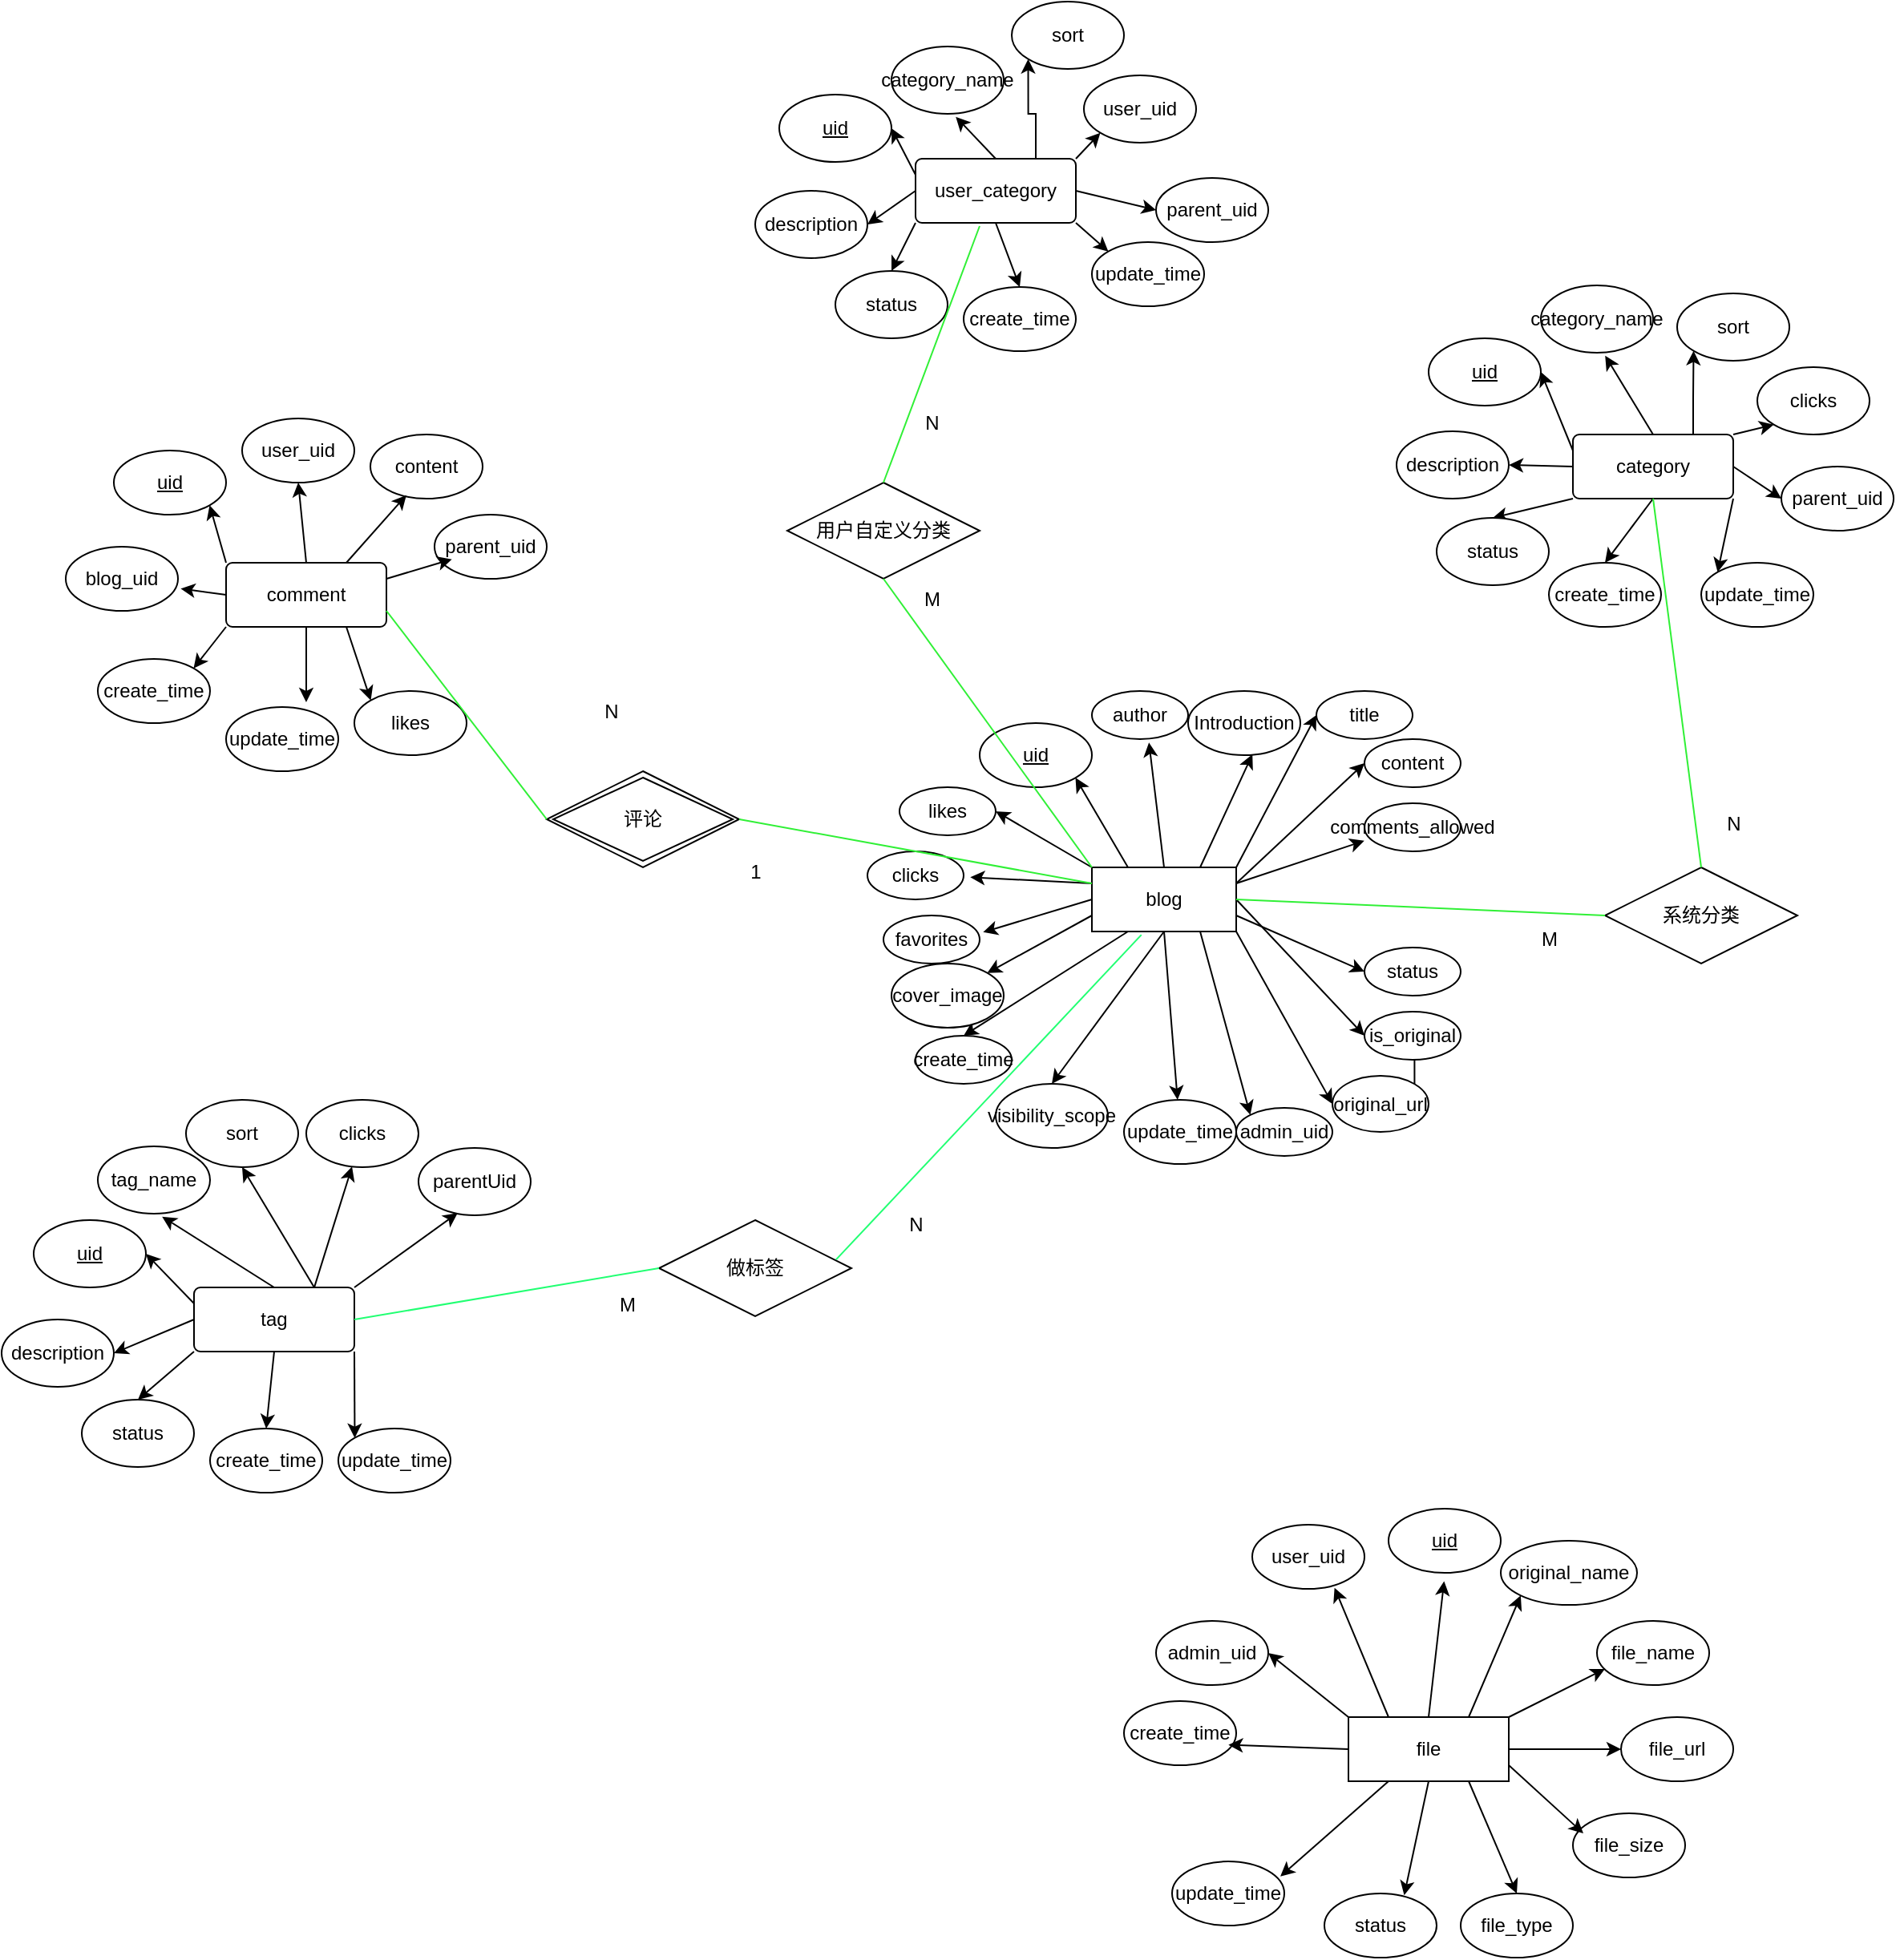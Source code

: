 <mxfile version="25.0.2">
  <diagram name="Page-1" id="9f46799a-70d6-7492-0946-bef42562c5a5">
    <mxGraphModel dx="2089" dy="1432" grid="1" gridSize="10" guides="1" tooltips="1" connect="1" arrows="1" fold="1" page="1" pageScale="1" pageWidth="1100" pageHeight="850" background="none" math="0" shadow="0">
      <root>
        <mxCell id="0" />
        <mxCell id="1" parent="0" />
        <mxCell id="ZLtcyuYyuE42bDOaXPlK-97" style="rounded=0;orthogonalLoop=1;jettySize=auto;html=1;exitX=0.25;exitY=0;exitDx=0;exitDy=0;entryX=1;entryY=1;entryDx=0;entryDy=0;" parent="1" source="ZLtcyuYyuE42bDOaXPlK-46" target="ZLtcyuYyuE42bDOaXPlK-47" edge="1">
          <mxGeometry relative="1" as="geometry" />
        </mxCell>
        <mxCell id="ZLtcyuYyuE42bDOaXPlK-98" style="rounded=0;orthogonalLoop=1;jettySize=auto;html=1;exitX=0;exitY=0;exitDx=0;exitDy=0;entryX=1;entryY=0.5;entryDx=0;entryDy=0;" parent="1" source="ZLtcyuYyuE42bDOaXPlK-46" target="ZLtcyuYyuE42bDOaXPlK-76" edge="1">
          <mxGeometry relative="1" as="geometry" />
        </mxCell>
        <mxCell id="ZLtcyuYyuE42bDOaXPlK-101" style="rounded=0;orthogonalLoop=1;jettySize=auto;html=1;exitX=0;exitY=0.75;exitDx=0;exitDy=0;entryX=1;entryY=0;entryDx=0;entryDy=0;" parent="1" source="ZLtcyuYyuE42bDOaXPlK-46" target="ZLtcyuYyuE42bDOaXPlK-78" edge="1">
          <mxGeometry relative="1" as="geometry" />
        </mxCell>
        <mxCell id="ZLtcyuYyuE42bDOaXPlK-102" style="rounded=0;orthogonalLoop=1;jettySize=auto;html=1;exitX=0.25;exitY=1;exitDx=0;exitDy=0;entryX=0.5;entryY=0;entryDx=0;entryDy=0;" parent="1" source="ZLtcyuYyuE42bDOaXPlK-46" target="ZLtcyuYyuE42bDOaXPlK-87" edge="1">
          <mxGeometry relative="1" as="geometry" />
        </mxCell>
        <mxCell id="ZLtcyuYyuE42bDOaXPlK-103" style="rounded=0;orthogonalLoop=1;jettySize=auto;html=1;exitX=0.5;exitY=1;exitDx=0;exitDy=0;entryX=0.5;entryY=0;entryDx=0;entryDy=0;" parent="1" source="ZLtcyuYyuE42bDOaXPlK-46" target="ZLtcyuYyuE42bDOaXPlK-88" edge="1">
          <mxGeometry relative="1" as="geometry" />
        </mxCell>
        <mxCell id="ZLtcyuYyuE42bDOaXPlK-104" style="rounded=0;orthogonalLoop=1;jettySize=auto;html=1;exitX=0.75;exitY=1;exitDx=0;exitDy=0;entryX=0;entryY=0;entryDx=0;entryDy=0;" parent="1" source="ZLtcyuYyuE42bDOaXPlK-46" target="ZLtcyuYyuE42bDOaXPlK-89" edge="1">
          <mxGeometry relative="1" as="geometry" />
        </mxCell>
        <mxCell id="ZLtcyuYyuE42bDOaXPlK-105" style="rounded=0;orthogonalLoop=1;jettySize=auto;html=1;exitX=1;exitY=1;exitDx=0;exitDy=0;entryX=0;entryY=0.5;entryDx=0;entryDy=0;" parent="1" source="ZLtcyuYyuE42bDOaXPlK-46" target="ZLtcyuYyuE42bDOaXPlK-85" edge="1">
          <mxGeometry relative="1" as="geometry" />
        </mxCell>
        <mxCell id="ZLtcyuYyuE42bDOaXPlK-107" style="rounded=0;orthogonalLoop=1;jettySize=auto;html=1;exitX=1;exitY=0.5;exitDx=0;exitDy=0;entryX=0;entryY=0.5;entryDx=0;entryDy=0;" parent="1" source="ZLtcyuYyuE42bDOaXPlK-46" target="ZLtcyuYyuE42bDOaXPlK-90" edge="1">
          <mxGeometry relative="1" as="geometry" />
        </mxCell>
        <mxCell id="ZLtcyuYyuE42bDOaXPlK-108" style="rounded=0;orthogonalLoop=1;jettySize=auto;html=1;exitX=1;exitY=0.25;exitDx=0;exitDy=0;entryX=0;entryY=0.5;entryDx=0;entryDy=0;" parent="1" source="ZLtcyuYyuE42bDOaXPlK-46" target="ZLtcyuYyuE42bDOaXPlK-70" edge="1">
          <mxGeometry relative="1" as="geometry" />
        </mxCell>
        <mxCell id="ZLtcyuYyuE42bDOaXPlK-109" style="rounded=0;orthogonalLoop=1;jettySize=auto;html=1;exitX=1;exitY=0;exitDx=0;exitDy=0;entryX=0;entryY=0.5;entryDx=0;entryDy=0;" parent="1" source="ZLtcyuYyuE42bDOaXPlK-46" target="ZLtcyuYyuE42bDOaXPlK-65" edge="1">
          <mxGeometry relative="1" as="geometry" />
        </mxCell>
        <mxCell id="ZKtk_AyoDZIeiduYIY-5-46" style="rounded=0;orthogonalLoop=1;jettySize=auto;html=1;exitX=0.5;exitY=1;exitDx=0;exitDy=0;" parent="1" source="ZLtcyuYyuE42bDOaXPlK-46" target="ZKtk_AyoDZIeiduYIY-5-45" edge="1">
          <mxGeometry relative="1" as="geometry" />
        </mxCell>
        <mxCell id="ZKtk_AyoDZIeiduYIY-5-118" style="edgeStyle=none;rounded=0;orthogonalLoop=1;jettySize=auto;html=1;exitX=1;exitY=0.75;exitDx=0;exitDy=0;entryX=0;entryY=0.5;entryDx=0;entryDy=0;" parent="1" source="ZLtcyuYyuE42bDOaXPlK-46" target="ZKtk_AyoDZIeiduYIY-5-117" edge="1">
          <mxGeometry relative="1" as="geometry" />
        </mxCell>
        <mxCell id="ZLtcyuYyuE42bDOaXPlK-46" value="blog" style="whiteSpace=wrap;html=1;align=center;" parent="1" vertex="1">
          <mxGeometry x="210" y="140" width="90" height="40" as="geometry" />
        </mxCell>
        <mxCell id="ZLtcyuYyuE42bDOaXPlK-47" value="uid" style="ellipse;whiteSpace=wrap;html=1;align=center;fontStyle=4;" parent="1" vertex="1">
          <mxGeometry x="140" y="50" width="70" height="40" as="geometry" />
        </mxCell>
        <mxCell id="ZLtcyuYyuE42bDOaXPlK-50" value="author" style="ellipse;whiteSpace=wrap;html=1;align=center;" parent="1" vertex="1">
          <mxGeometry x="210" y="30" width="60" height="30" as="geometry" />
        </mxCell>
        <mxCell id="ZLtcyuYyuE42bDOaXPlK-65" value="title" style="ellipse;whiteSpace=wrap;html=1;align=center;" parent="1" vertex="1">
          <mxGeometry x="350" y="30" width="60" height="30" as="geometry" />
        </mxCell>
        <mxCell id="ZLtcyuYyuE42bDOaXPlK-68" value="Introduction" style="ellipse;whiteSpace=wrap;html=1;align=center;" parent="1" vertex="1">
          <mxGeometry x="270" y="30" width="70" height="40" as="geometry" />
        </mxCell>
        <mxCell id="ZLtcyuYyuE42bDOaXPlK-70" value="content" style="ellipse;whiteSpace=wrap;html=1;align=center;" parent="1" vertex="1">
          <mxGeometry x="380" y="60" width="60" height="30" as="geometry" />
        </mxCell>
        <mxCell id="ZLtcyuYyuE42bDOaXPlK-72" value="clicks" style="ellipse;whiteSpace=wrap;html=1;align=center;" parent="1" vertex="1">
          <mxGeometry x="70" y="130" width="60" height="30" as="geometry" />
        </mxCell>
        <mxCell id="ZLtcyuYyuE42bDOaXPlK-74" value="favorites" style="ellipse;whiteSpace=wrap;html=1;align=center;" parent="1" vertex="1">
          <mxGeometry x="80" y="170" width="60" height="30" as="geometry" />
        </mxCell>
        <mxCell id="ZLtcyuYyuE42bDOaXPlK-76" value="likes" style="ellipse;whiteSpace=wrap;html=1;align=center;" parent="1" vertex="1">
          <mxGeometry x="90" y="90" width="60" height="30" as="geometry" />
        </mxCell>
        <mxCell id="ZLtcyuYyuE42bDOaXPlK-78" value="cover_image" style="ellipse;whiteSpace=wrap;html=1;align=center;" parent="1" vertex="1">
          <mxGeometry x="85" y="200" width="70" height="40" as="geometry" />
        </mxCell>
        <mxCell id="ZLtcyuYyuE42bDOaXPlK-85" value="original_url" style="ellipse;whiteSpace=wrap;html=1;align=center;" parent="1" vertex="1">
          <mxGeometry x="360" y="270" width="60" height="35" as="geometry" />
        </mxCell>
        <mxCell id="ZLtcyuYyuE42bDOaXPlK-87" value="create_time" style="ellipse;whiteSpace=wrap;html=1;align=center;" parent="1" vertex="1">
          <mxGeometry x="100" y="245" width="60" height="30" as="geometry" />
        </mxCell>
        <mxCell id="ZLtcyuYyuE42bDOaXPlK-88" value="visibility_scope" style="ellipse;whiteSpace=wrap;html=1;align=center;" parent="1" vertex="1">
          <mxGeometry x="150" y="275" width="70" height="40" as="geometry" />
        </mxCell>
        <mxCell id="ZLtcyuYyuE42bDOaXPlK-89" value="admin_uid" style="ellipse;whiteSpace=wrap;html=1;align=center;" parent="1" vertex="1">
          <mxGeometry x="300" y="290" width="60" height="30" as="geometry" />
        </mxCell>
        <mxCell id="ZLtcyuYyuE42bDOaXPlK-95" style="rounded=0;orthogonalLoop=1;jettySize=auto;html=1;exitX=0.5;exitY=0;exitDx=0;exitDy=0;entryX=0.593;entryY=1.071;entryDx=0;entryDy=0;entryPerimeter=0;" parent="1" source="ZLtcyuYyuE42bDOaXPlK-46" target="ZLtcyuYyuE42bDOaXPlK-50" edge="1">
          <mxGeometry relative="1" as="geometry" />
        </mxCell>
        <mxCell id="ZLtcyuYyuE42bDOaXPlK-96" style="rounded=0;orthogonalLoop=1;jettySize=auto;html=1;exitX=0.75;exitY=0;exitDx=0;exitDy=0;entryX=0.573;entryY=0.989;entryDx=0;entryDy=0;entryPerimeter=0;" parent="1" source="ZLtcyuYyuE42bDOaXPlK-46" target="ZLtcyuYyuE42bDOaXPlK-68" edge="1">
          <mxGeometry relative="1" as="geometry" />
        </mxCell>
        <mxCell id="ZLtcyuYyuE42bDOaXPlK-99" style="rounded=0;orthogonalLoop=1;jettySize=auto;html=1;exitX=0;exitY=0.25;exitDx=0;exitDy=0;entryX=1.069;entryY=0.538;entryDx=0;entryDy=0;entryPerimeter=0;" parent="1" source="ZLtcyuYyuE42bDOaXPlK-46" target="ZLtcyuYyuE42bDOaXPlK-72" edge="1">
          <mxGeometry relative="1" as="geometry" />
        </mxCell>
        <mxCell id="ZLtcyuYyuE42bDOaXPlK-100" style="rounded=0;orthogonalLoop=1;jettySize=auto;html=1;exitX=0;exitY=0.5;exitDx=0;exitDy=0;entryX=1.036;entryY=0.348;entryDx=0;entryDy=0;entryPerimeter=0;" parent="1" source="ZLtcyuYyuE42bDOaXPlK-46" target="ZLtcyuYyuE42bDOaXPlK-74" edge="1">
          <mxGeometry relative="1" as="geometry" />
        </mxCell>
        <mxCell id="ZKtk_AyoDZIeiduYIY-5-20" style="edgeStyle=orthogonalEdgeStyle;rounded=0;orthogonalLoop=1;jettySize=auto;html=1;exitX=0.75;exitY=0;exitDx=0;exitDy=0;entryX=0;entryY=1;entryDx=0;entryDy=0;" parent="1" source="ZKtk_AyoDZIeiduYIY-5-1" target="ZKtk_AyoDZIeiduYIY-5-11" edge="1">
          <mxGeometry relative="1" as="geometry" />
        </mxCell>
        <mxCell id="ZKtk_AyoDZIeiduYIY-5-21" style="rounded=0;orthogonalLoop=1;jettySize=auto;html=1;exitX=0;exitY=0.25;exitDx=0;exitDy=0;entryX=1;entryY=0.5;entryDx=0;entryDy=0;" parent="1" source="ZKtk_AyoDZIeiduYIY-5-1" target="ZKtk_AyoDZIeiduYIY-5-5" edge="1">
          <mxGeometry relative="1" as="geometry" />
        </mxCell>
        <mxCell id="ZKtk_AyoDZIeiduYIY-5-22" style="rounded=0;orthogonalLoop=1;jettySize=auto;html=1;exitX=0;exitY=0.5;exitDx=0;exitDy=0;entryX=1;entryY=0.5;entryDx=0;entryDy=0;" parent="1" source="ZKtk_AyoDZIeiduYIY-5-1" target="ZKtk_AyoDZIeiduYIY-5-12" edge="1">
          <mxGeometry relative="1" as="geometry" />
        </mxCell>
        <mxCell id="ZKtk_AyoDZIeiduYIY-5-23" style="rounded=0;orthogonalLoop=1;jettySize=auto;html=1;exitX=0;exitY=1;exitDx=0;exitDy=0;entryX=0.5;entryY=0;entryDx=0;entryDy=0;" parent="1" source="ZKtk_AyoDZIeiduYIY-5-1" target="ZKtk_AyoDZIeiduYIY-5-13" edge="1">
          <mxGeometry relative="1" as="geometry" />
        </mxCell>
        <mxCell id="ZKtk_AyoDZIeiduYIY-5-24" style="rounded=0;orthogonalLoop=1;jettySize=auto;html=1;exitX=0.5;exitY=1;exitDx=0;exitDy=0;entryX=0.5;entryY=0;entryDx=0;entryDy=0;" parent="1" source="ZKtk_AyoDZIeiduYIY-5-1" target="ZKtk_AyoDZIeiduYIY-5-14" edge="1">
          <mxGeometry relative="1" as="geometry" />
        </mxCell>
        <mxCell id="ZKtk_AyoDZIeiduYIY-5-25" style="rounded=0;orthogonalLoop=1;jettySize=auto;html=1;exitX=1;exitY=1;exitDx=0;exitDy=0;entryX=0;entryY=0;entryDx=0;entryDy=0;" parent="1" source="ZKtk_AyoDZIeiduYIY-5-1" target="ZKtk_AyoDZIeiduYIY-5-17" edge="1">
          <mxGeometry relative="1" as="geometry" />
        </mxCell>
        <mxCell id="ZKtk_AyoDZIeiduYIY-5-26" style="rounded=0;orthogonalLoop=1;jettySize=auto;html=1;exitX=1;exitY=0.5;exitDx=0;exitDy=0;entryX=0;entryY=0.5;entryDx=0;entryDy=0;" parent="1" source="ZKtk_AyoDZIeiduYIY-5-1" target="ZKtk_AyoDZIeiduYIY-5-15" edge="1">
          <mxGeometry relative="1" as="geometry" />
        </mxCell>
        <mxCell id="ZKtk_AyoDZIeiduYIY-5-60" style="rounded=0;orthogonalLoop=1;jettySize=auto;html=1;exitX=1;exitY=0;exitDx=0;exitDy=0;entryX=0;entryY=1;entryDx=0;entryDy=0;" parent="1" source="ZKtk_AyoDZIeiduYIY-5-1" target="ZKtk_AyoDZIeiduYIY-5-59" edge="1">
          <mxGeometry relative="1" as="geometry" />
        </mxCell>
        <mxCell id="ZKtk_AyoDZIeiduYIY-5-1" value="category" style="rounded=1;arcSize=10;whiteSpace=wrap;html=1;align=center;" parent="1" vertex="1">
          <mxGeometry x="510" y="-130" width="100" height="40" as="geometry" />
        </mxCell>
        <mxCell id="ZKtk_AyoDZIeiduYIY-5-3" value="&lt;span style=&quot;color: rgba(0, 0, 0, 0); font-family: monospace; font-size: 0px; text-align: start;&quot;&gt;%3CmxGraphModel%3E%3Croot%3E%3CmxCell%20id%3D%220%22%2F%3E%3CmxCell%20id%3D%221%22%20parent%3D%220%22%2F%3E%3CmxCell%20id%3D%222%22%20value%3D%22uid%22%20style%3D%22ellipse%3BwhiteSpace%3Dwrap%3Bhtml%3D1%3Balign%3Dcenter%3BfontStyle%3D4%3B%22%20vertex%3D%221%22%20parent%3D%221%22%3E%3CmxGeometry%20x%3D%22140%22%20y%3D%2250%22%20width%3D%2270%22%20height%3D%2240%22%20as%3D%22geometry%22%2F%3E%3C%2FmxCell%3E%3C%2Froot%3E%3C%2FmxGraphModel%3E&lt;/span&gt;" style="text;html=1;align=center;verticalAlign=middle;resizable=0;points=[];autosize=1;strokeColor=none;fillColor=none;" parent="1" vertex="1">
          <mxGeometry x="490" y="-212" width="20" height="30" as="geometry" />
        </mxCell>
        <mxCell id="ZKtk_AyoDZIeiduYIY-5-5" value="uid" style="ellipse;whiteSpace=wrap;html=1;align=center;fontStyle=4;" parent="1" vertex="1">
          <mxGeometry x="420" y="-190" width="70" height="42" as="geometry" />
        </mxCell>
        <mxCell id="ZKtk_AyoDZIeiduYIY-5-10" value="category_name" style="ellipse;whiteSpace=wrap;html=1;align=center;" parent="1" vertex="1">
          <mxGeometry x="490" y="-223" width="70" height="42" as="geometry" />
        </mxCell>
        <mxCell id="ZKtk_AyoDZIeiduYIY-5-11" value="sort" style="ellipse;whiteSpace=wrap;html=1;align=center;" parent="1" vertex="1">
          <mxGeometry x="575" y="-218" width="70" height="42" as="geometry" />
        </mxCell>
        <mxCell id="ZKtk_AyoDZIeiduYIY-5-12" value="description" style="ellipse;whiteSpace=wrap;html=1;align=center;" parent="1" vertex="1">
          <mxGeometry x="400" y="-132" width="70" height="42" as="geometry" />
        </mxCell>
        <mxCell id="ZKtk_AyoDZIeiduYIY-5-13" value="status" style="ellipse;whiteSpace=wrap;html=1;align=center;" parent="1" vertex="1">
          <mxGeometry x="425" y="-78" width="70" height="42" as="geometry" />
        </mxCell>
        <mxCell id="ZKtk_AyoDZIeiduYIY-5-14" value="create_time" style="ellipse;whiteSpace=wrap;html=1;align=center;" parent="1" vertex="1">
          <mxGeometry x="495" y="-50" width="70" height="40" as="geometry" />
        </mxCell>
        <mxCell id="ZKtk_AyoDZIeiduYIY-5-15" value="parent_uid" style="ellipse;whiteSpace=wrap;html=1;align=center;" parent="1" vertex="1">
          <mxGeometry x="640" y="-110" width="70" height="40" as="geometry" />
        </mxCell>
        <mxCell id="ZKtk_AyoDZIeiduYIY-5-17" value="update_time" style="ellipse;whiteSpace=wrap;html=1;align=center;" parent="1" vertex="1">
          <mxGeometry x="590" y="-50" width="70" height="40" as="geometry" />
        </mxCell>
        <mxCell id="ZKtk_AyoDZIeiduYIY-5-19" style="rounded=0;orthogonalLoop=1;jettySize=auto;html=1;exitX=0.5;exitY=0;exitDx=0;exitDy=0;entryX=0.573;entryY=1.044;entryDx=0;entryDy=0;entryPerimeter=0;" parent="1" source="ZKtk_AyoDZIeiduYIY-5-1" target="ZKtk_AyoDZIeiduYIY-5-10" edge="1">
          <mxGeometry relative="1" as="geometry" />
        </mxCell>
        <mxCell id="ZKtk_AyoDZIeiduYIY-5-27" style="edgeStyle=orthogonalEdgeStyle;rounded=0;orthogonalLoop=1;jettySize=auto;html=1;exitX=0.75;exitY=0;exitDx=0;exitDy=0;entryX=0;entryY=1;entryDx=0;entryDy=0;" parent="1" source="ZKtk_AyoDZIeiduYIY-5-34" target="ZKtk_AyoDZIeiduYIY-5-38" edge="1">
          <mxGeometry relative="1" as="geometry" />
        </mxCell>
        <mxCell id="ZKtk_AyoDZIeiduYIY-5-28" style="rounded=0;orthogonalLoop=1;jettySize=auto;html=1;exitX=0;exitY=0.25;exitDx=0;exitDy=0;entryX=1;entryY=0.5;entryDx=0;entryDy=0;" parent="1" source="ZKtk_AyoDZIeiduYIY-5-34" target="ZKtk_AyoDZIeiduYIY-5-36" edge="1">
          <mxGeometry relative="1" as="geometry" />
        </mxCell>
        <mxCell id="ZKtk_AyoDZIeiduYIY-5-29" style="rounded=0;orthogonalLoop=1;jettySize=auto;html=1;exitX=0;exitY=0.5;exitDx=0;exitDy=0;entryX=1;entryY=0.5;entryDx=0;entryDy=0;" parent="1" source="ZKtk_AyoDZIeiduYIY-5-34" target="ZKtk_AyoDZIeiduYIY-5-39" edge="1">
          <mxGeometry relative="1" as="geometry" />
        </mxCell>
        <mxCell id="ZKtk_AyoDZIeiduYIY-5-30" style="rounded=0;orthogonalLoop=1;jettySize=auto;html=1;exitX=0;exitY=1;exitDx=0;exitDy=0;entryX=0.5;entryY=0;entryDx=0;entryDy=0;" parent="1" source="ZKtk_AyoDZIeiduYIY-5-34" target="ZKtk_AyoDZIeiduYIY-5-40" edge="1">
          <mxGeometry relative="1" as="geometry" />
        </mxCell>
        <mxCell id="ZKtk_AyoDZIeiduYIY-5-31" style="rounded=0;orthogonalLoop=1;jettySize=auto;html=1;exitX=0.5;exitY=1;exitDx=0;exitDy=0;entryX=0.5;entryY=0;entryDx=0;entryDy=0;" parent="1" source="ZKtk_AyoDZIeiduYIY-5-34" target="ZKtk_AyoDZIeiduYIY-5-41" edge="1">
          <mxGeometry relative="1" as="geometry" />
        </mxCell>
        <mxCell id="ZKtk_AyoDZIeiduYIY-5-32" style="rounded=0;orthogonalLoop=1;jettySize=auto;html=1;exitX=1;exitY=1;exitDx=0;exitDy=0;entryX=0;entryY=0;entryDx=0;entryDy=0;" parent="1" source="ZKtk_AyoDZIeiduYIY-5-34" target="ZKtk_AyoDZIeiduYIY-5-43" edge="1">
          <mxGeometry relative="1" as="geometry" />
        </mxCell>
        <mxCell id="ZKtk_AyoDZIeiduYIY-5-33" style="rounded=0;orthogonalLoop=1;jettySize=auto;html=1;exitX=1;exitY=0.5;exitDx=0;exitDy=0;entryX=0;entryY=0.5;entryDx=0;entryDy=0;" parent="1" source="ZKtk_AyoDZIeiduYIY-5-34" target="ZKtk_AyoDZIeiduYIY-5-42" edge="1">
          <mxGeometry relative="1" as="geometry" />
        </mxCell>
        <mxCell id="ZKtk_AyoDZIeiduYIY-5-115" style="edgeStyle=none;rounded=0;orthogonalLoop=1;jettySize=auto;html=1;exitX=1;exitY=0;exitDx=0;exitDy=0;entryX=0;entryY=1;entryDx=0;entryDy=0;" parent="1" source="ZKtk_AyoDZIeiduYIY-5-34" target="ZKtk_AyoDZIeiduYIY-5-113" edge="1">
          <mxGeometry relative="1" as="geometry" />
        </mxCell>
        <mxCell id="ZKtk_AyoDZIeiduYIY-5-34" value="user_category" style="rounded=1;arcSize=10;whiteSpace=wrap;html=1;align=center;" parent="1" vertex="1">
          <mxGeometry x="100" y="-302" width="100" height="40" as="geometry" />
        </mxCell>
        <mxCell id="ZKtk_AyoDZIeiduYIY-5-35" value="&lt;span style=&quot;color: rgba(0, 0, 0, 0); font-family: monospace; font-size: 0px; text-align: start;&quot;&gt;%3CmxGraphModel%3E%3Croot%3E%3CmxCell%20id%3D%220%22%2F%3E%3CmxCell%20id%3D%221%22%20parent%3D%220%22%2F%3E%3CmxCell%20id%3D%222%22%20value%3D%22uid%22%20style%3D%22ellipse%3BwhiteSpace%3Dwrap%3Bhtml%3D1%3Balign%3Dcenter%3BfontStyle%3D4%3B%22%20vertex%3D%221%22%20parent%3D%221%22%3E%3CmxGeometry%20x%3D%22140%22%20y%3D%2250%22%20width%3D%2270%22%20height%3D%2240%22%20as%3D%22geometry%22%2F%3E%3C%2FmxCell%3E%3C%2Froot%3E%3C%2FmxGraphModel%3E&lt;/span&gt;" style="text;html=1;align=center;verticalAlign=middle;resizable=0;points=[];autosize=1;strokeColor=none;fillColor=none;" parent="1" vertex="1">
          <mxGeometry x="80" y="-384" width="20" height="30" as="geometry" />
        </mxCell>
        <mxCell id="ZKtk_AyoDZIeiduYIY-5-36" value="uid" style="ellipse;whiteSpace=wrap;html=1;align=center;fontStyle=4;" parent="1" vertex="1">
          <mxGeometry x="15" y="-342" width="70" height="42" as="geometry" />
        </mxCell>
        <mxCell id="ZKtk_AyoDZIeiduYIY-5-37" value="category_name" style="ellipse;whiteSpace=wrap;html=1;align=center;" parent="1" vertex="1">
          <mxGeometry x="85" y="-372" width="70" height="42" as="geometry" />
        </mxCell>
        <mxCell id="ZKtk_AyoDZIeiduYIY-5-38" value="sort" style="ellipse;whiteSpace=wrap;html=1;align=center;" parent="1" vertex="1">
          <mxGeometry x="160" y="-400" width="70" height="42" as="geometry" />
        </mxCell>
        <mxCell id="ZKtk_AyoDZIeiduYIY-5-39" value="description" style="ellipse;whiteSpace=wrap;html=1;align=center;" parent="1" vertex="1">
          <mxGeometry y="-282" width="70" height="42" as="geometry" />
        </mxCell>
        <mxCell id="ZKtk_AyoDZIeiduYIY-5-40" value="status" style="ellipse;whiteSpace=wrap;html=1;align=center;" parent="1" vertex="1">
          <mxGeometry x="50" y="-232" width="70" height="42" as="geometry" />
        </mxCell>
        <mxCell id="ZKtk_AyoDZIeiduYIY-5-41" value="create_time" style="ellipse;whiteSpace=wrap;html=1;align=center;" parent="1" vertex="1">
          <mxGeometry x="130" y="-222" width="70" height="40" as="geometry" />
        </mxCell>
        <mxCell id="ZKtk_AyoDZIeiduYIY-5-42" value="parent_uid" style="ellipse;whiteSpace=wrap;html=1;align=center;" parent="1" vertex="1">
          <mxGeometry x="250" y="-290" width="70" height="40" as="geometry" />
        </mxCell>
        <mxCell id="ZKtk_AyoDZIeiduYIY-5-43" value="update_time" style="ellipse;whiteSpace=wrap;html=1;align=center;" parent="1" vertex="1">
          <mxGeometry x="210" y="-250" width="70" height="40" as="geometry" />
        </mxCell>
        <mxCell id="ZKtk_AyoDZIeiduYIY-5-44" style="rounded=0;orthogonalLoop=1;jettySize=auto;html=1;exitX=0.5;exitY=0;exitDx=0;exitDy=0;entryX=0.573;entryY=1.044;entryDx=0;entryDy=0;entryPerimeter=0;" parent="1" source="ZKtk_AyoDZIeiduYIY-5-34" target="ZKtk_AyoDZIeiduYIY-5-37" edge="1">
          <mxGeometry relative="1" as="geometry" />
        </mxCell>
        <mxCell id="ZKtk_AyoDZIeiduYIY-5-45" value="update_time" style="ellipse;whiteSpace=wrap;html=1;align=center;" parent="1" vertex="1">
          <mxGeometry x="230" y="285" width="70" height="40" as="geometry" />
        </mxCell>
        <mxCell id="ZKtk_AyoDZIeiduYIY-5-47" value="系统分类" style="shape=rhombus;perimeter=rhombusPerimeter;whiteSpace=wrap;html=1;align=center;" parent="1" vertex="1">
          <mxGeometry x="530" y="140" width="120" height="60" as="geometry" />
        </mxCell>
        <mxCell id="ZKtk_AyoDZIeiduYIY-5-50" value="" style="endArrow=none;html=1;rounded=0;entryX=0;entryY=0.5;entryDx=0;entryDy=0;exitX=1;exitY=0.5;exitDx=0;exitDy=0;fillColor=#21FF72;strokeColor=#30F036;" parent="1" source="ZLtcyuYyuE42bDOaXPlK-46" target="ZKtk_AyoDZIeiduYIY-5-47" edge="1">
          <mxGeometry relative="1" as="geometry">
            <mxPoint x="470" y="260" as="sourcePoint" />
            <mxPoint x="630" y="260" as="targetPoint" />
          </mxGeometry>
        </mxCell>
        <mxCell id="ZKtk_AyoDZIeiduYIY-5-52" value="" style="endArrow=none;html=1;rounded=0;exitX=0.5;exitY=0;exitDx=0;exitDy=0;entryX=0.5;entryY=1;entryDx=0;entryDy=0;strokeColor=#30F036;" parent="1" source="ZKtk_AyoDZIeiduYIY-5-47" target="ZKtk_AyoDZIeiduYIY-5-1" edge="1">
          <mxGeometry relative="1" as="geometry">
            <mxPoint x="540" y="80" as="sourcePoint" />
            <mxPoint x="700" y="80" as="targetPoint" />
          </mxGeometry>
        </mxCell>
        <mxCell id="ZKtk_AyoDZIeiduYIY-5-53" value="M" style="text;html=1;align=center;verticalAlign=middle;resizable=0;points=[];autosize=1;strokeColor=none;fillColor=none;" parent="1" vertex="1">
          <mxGeometry x="480" y="170" width="30" height="30" as="geometry" />
        </mxCell>
        <mxCell id="ZKtk_AyoDZIeiduYIY-5-54" value="N" style="text;html=1;align=center;verticalAlign=middle;resizable=0;points=[];autosize=1;strokeColor=none;fillColor=none;" parent="1" vertex="1">
          <mxGeometry x="595" y="98" width="30" height="30" as="geometry" />
        </mxCell>
        <mxCell id="ZKtk_AyoDZIeiduYIY-5-55" value="用户自定义分类" style="shape=rhombus;perimeter=rhombusPerimeter;whiteSpace=wrap;html=1;align=center;" parent="1" vertex="1">
          <mxGeometry x="20" y="-100" width="120" height="60" as="geometry" />
        </mxCell>
        <mxCell id="ZKtk_AyoDZIeiduYIY-5-56" value="" style="endArrow=none;html=1;rounded=0;exitX=0.5;exitY=1;exitDx=0;exitDy=0;entryX=0;entryY=0;entryDx=0;entryDy=0;strokeColor=#30F036;" parent="1" source="ZKtk_AyoDZIeiduYIY-5-55" target="ZLtcyuYyuE42bDOaXPlK-46" edge="1">
          <mxGeometry relative="1" as="geometry">
            <mxPoint x="120" y="-40" as="sourcePoint" />
            <mxPoint x="280" y="-40" as="targetPoint" />
          </mxGeometry>
        </mxCell>
        <mxCell id="ZKtk_AyoDZIeiduYIY-5-57" value="" style="endArrow=none;html=1;rounded=0;exitX=0.5;exitY=0;exitDx=0;exitDy=0;strokeColor=#30F036;" parent="1" source="ZKtk_AyoDZIeiduYIY-5-55" edge="1">
          <mxGeometry relative="1" as="geometry">
            <mxPoint x="190" y="-110" as="sourcePoint" />
            <mxPoint x="140" y="-260" as="targetPoint" />
          </mxGeometry>
        </mxCell>
        <mxCell id="ZKtk_AyoDZIeiduYIY-5-70" style="edgeStyle=none;rounded=0;orthogonalLoop=1;jettySize=auto;html=1;exitX=0.5;exitY=0;exitDx=0;exitDy=0;entryX=0.5;entryY=1;entryDx=0;entryDy=0;" parent="1" source="ZKtk_AyoDZIeiduYIY-5-58" target="ZKtk_AyoDZIeiduYIY-5-62" edge="1">
          <mxGeometry relative="1" as="geometry" />
        </mxCell>
        <mxCell id="ZKtk_AyoDZIeiduYIY-5-73" style="edgeStyle=none;rounded=0;orthogonalLoop=1;jettySize=auto;html=1;exitX=0.75;exitY=1;exitDx=0;exitDy=0;entryX=0;entryY=0;entryDx=0;entryDy=0;" parent="1" source="ZKtk_AyoDZIeiduYIY-5-58" target="ZKtk_AyoDZIeiduYIY-5-67" edge="1">
          <mxGeometry relative="1" as="geometry" />
        </mxCell>
        <mxCell id="ZKtk_AyoDZIeiduYIY-5-75" style="edgeStyle=none;rounded=0;orthogonalLoop=1;jettySize=auto;html=1;exitX=0;exitY=1;exitDx=0;exitDy=0;entryX=1;entryY=0;entryDx=0;entryDy=0;" parent="1" source="ZKtk_AyoDZIeiduYIY-5-58" target="ZKtk_AyoDZIeiduYIY-5-68" edge="1">
          <mxGeometry relative="1" as="geometry" />
        </mxCell>
        <mxCell id="ZKtk_AyoDZIeiduYIY-5-77" style="edgeStyle=none;rounded=0;orthogonalLoop=1;jettySize=auto;html=1;exitX=0;exitY=0;exitDx=0;exitDy=0;entryX=1;entryY=1;entryDx=0;entryDy=0;" parent="1" source="ZKtk_AyoDZIeiduYIY-5-58" target="ZKtk_AyoDZIeiduYIY-5-61" edge="1">
          <mxGeometry relative="1" as="geometry" />
        </mxCell>
        <mxCell id="ZKtk_AyoDZIeiduYIY-5-58" value="comment" style="rounded=1;arcSize=10;whiteSpace=wrap;html=1;align=center;" parent="1" vertex="1">
          <mxGeometry x="-330" y="-50" width="100" height="40" as="geometry" />
        </mxCell>
        <mxCell id="ZKtk_AyoDZIeiduYIY-5-59" value="clicks" style="ellipse;whiteSpace=wrap;html=1;align=center;" parent="1" vertex="1">
          <mxGeometry x="625" y="-172" width="70" height="42" as="geometry" />
        </mxCell>
        <mxCell id="ZKtk_AyoDZIeiduYIY-5-61" value="uid" style="ellipse;whiteSpace=wrap;html=1;align=center;fontStyle=4;" parent="1" vertex="1">
          <mxGeometry x="-400" y="-120" width="70" height="40" as="geometry" />
        </mxCell>
        <mxCell id="ZKtk_AyoDZIeiduYIY-5-62" value="user_uid" style="ellipse;whiteSpace=wrap;html=1;align=center;" parent="1" vertex="1">
          <mxGeometry x="-320" y="-140" width="70" height="40" as="geometry" />
        </mxCell>
        <mxCell id="ZKtk_AyoDZIeiduYIY-5-63" value="blog_uid" style="ellipse;whiteSpace=wrap;html=1;align=center;" parent="1" vertex="1">
          <mxGeometry x="-430" y="-60" width="70" height="40" as="geometry" />
        </mxCell>
        <mxCell id="ZKtk_AyoDZIeiduYIY-5-65" value="content" style="ellipse;whiteSpace=wrap;html=1;align=center;" parent="1" vertex="1">
          <mxGeometry x="-240" y="-130" width="70" height="40" as="geometry" />
        </mxCell>
        <mxCell id="ZKtk_AyoDZIeiduYIY-5-66" value="parent_uid" style="ellipse;whiteSpace=wrap;html=1;align=center;" parent="1" vertex="1">
          <mxGeometry x="-200" y="-80" width="70" height="40" as="geometry" />
        </mxCell>
        <mxCell id="ZKtk_AyoDZIeiduYIY-5-67" value="likes" style="ellipse;whiteSpace=wrap;html=1;align=center;" parent="1" vertex="1">
          <mxGeometry x="-250" y="30" width="70" height="40" as="geometry" />
        </mxCell>
        <mxCell id="ZKtk_AyoDZIeiduYIY-5-68" value="create_time" style="ellipse;whiteSpace=wrap;html=1;align=center;" parent="1" vertex="1">
          <mxGeometry x="-410" y="10" width="70" height="40" as="geometry" />
        </mxCell>
        <mxCell id="ZKtk_AyoDZIeiduYIY-5-69" value="update_time" style="ellipse;whiteSpace=wrap;html=1;align=center;" parent="1" vertex="1">
          <mxGeometry x="-330" y="40" width="70" height="40" as="geometry" />
        </mxCell>
        <mxCell id="ZKtk_AyoDZIeiduYIY-5-71" style="edgeStyle=none;rounded=0;orthogonalLoop=1;jettySize=auto;html=1;exitX=0.75;exitY=0;exitDx=0;exitDy=0;entryX=0.321;entryY=0.946;entryDx=0;entryDy=0;entryPerimeter=0;" parent="1" source="ZKtk_AyoDZIeiduYIY-5-58" target="ZKtk_AyoDZIeiduYIY-5-65" edge="1">
          <mxGeometry relative="1" as="geometry" />
        </mxCell>
        <mxCell id="ZKtk_AyoDZIeiduYIY-5-72" style="edgeStyle=none;rounded=0;orthogonalLoop=1;jettySize=auto;html=1;exitX=1;exitY=0.25;exitDx=0;exitDy=0;entryX=0.155;entryY=0.696;entryDx=0;entryDy=0;entryPerimeter=0;" parent="1" source="ZKtk_AyoDZIeiduYIY-5-58" target="ZKtk_AyoDZIeiduYIY-5-66" edge="1">
          <mxGeometry relative="1" as="geometry" />
        </mxCell>
        <mxCell id="ZKtk_AyoDZIeiduYIY-5-74" style="edgeStyle=none;rounded=0;orthogonalLoop=1;jettySize=auto;html=1;exitX=0.5;exitY=1;exitDx=0;exitDy=0;entryX=0.714;entryY=-0.075;entryDx=0;entryDy=0;entryPerimeter=0;" parent="1" source="ZKtk_AyoDZIeiduYIY-5-58" target="ZKtk_AyoDZIeiduYIY-5-69" edge="1">
          <mxGeometry relative="1" as="geometry" />
        </mxCell>
        <mxCell id="ZKtk_AyoDZIeiduYIY-5-76" style="edgeStyle=none;rounded=0;orthogonalLoop=1;jettySize=auto;html=1;exitX=0;exitY=0.5;exitDx=0;exitDy=0;entryX=1.024;entryY=0.654;entryDx=0;entryDy=0;entryPerimeter=0;" parent="1" source="ZKtk_AyoDZIeiduYIY-5-58" target="ZKtk_AyoDZIeiduYIY-5-63" edge="1">
          <mxGeometry relative="1" as="geometry" />
        </mxCell>
        <mxCell id="ZKtk_AyoDZIeiduYIY-5-78" value="评论" style="shape=rhombus;double=1;perimeter=rhombusPerimeter;whiteSpace=wrap;html=1;align=center;" parent="1" vertex="1">
          <mxGeometry x="-130" y="80" width="120" height="60" as="geometry" />
        </mxCell>
        <mxCell id="ZKtk_AyoDZIeiduYIY-5-80" value="" style="endArrow=none;html=1;rounded=0;exitX=1;exitY=0.5;exitDx=0;exitDy=0;entryX=0;entryY=0.25;entryDx=0;entryDy=0;strokeColor=#30F036;" parent="1" source="ZKtk_AyoDZIeiduYIY-5-78" target="ZLtcyuYyuE42bDOaXPlK-46" edge="1">
          <mxGeometry relative="1" as="geometry">
            <mxPoint x="90" y="20" as="sourcePoint" />
            <mxPoint x="250" y="20" as="targetPoint" />
          </mxGeometry>
        </mxCell>
        <mxCell id="ZKtk_AyoDZIeiduYIY-5-82" value="" style="endArrow=none;html=1;rounded=0;exitX=1;exitY=0.75;exitDx=0;exitDy=0;entryX=0;entryY=0.5;entryDx=0;entryDy=0;strokeColor=#30F036;" parent="1" source="ZKtk_AyoDZIeiduYIY-5-58" target="ZKtk_AyoDZIeiduYIY-5-78" edge="1">
          <mxGeometry relative="1" as="geometry">
            <mxPoint x="-170" y="10" as="sourcePoint" />
            <mxPoint x="-10" y="10" as="targetPoint" />
          </mxGeometry>
        </mxCell>
        <mxCell id="ZKtk_AyoDZIeiduYIY-5-83" value="1" style="text;html=1;align=center;verticalAlign=middle;resizable=0;points=[];autosize=1;strokeColor=none;fillColor=none;" parent="1" vertex="1">
          <mxGeometry x="-15" y="128" width="30" height="30" as="geometry" />
        </mxCell>
        <mxCell id="ZKtk_AyoDZIeiduYIY-5-84" value="N" style="text;html=1;align=center;verticalAlign=middle;resizable=0;points=[];autosize=1;strokeColor=none;fillColor=none;" parent="1" vertex="1">
          <mxGeometry x="-105" y="28" width="30" height="30" as="geometry" />
        </mxCell>
        <mxCell id="ZKtk_AyoDZIeiduYIY-5-85" value="M" style="text;html=1;align=center;verticalAlign=middle;resizable=0;points=[];autosize=1;strokeColor=none;fillColor=none;" parent="1" vertex="1">
          <mxGeometry x="95" y="-42" width="30" height="30" as="geometry" />
        </mxCell>
        <mxCell id="ZKtk_AyoDZIeiduYIY-5-86" value="N" style="text;html=1;align=center;verticalAlign=middle;resizable=0;points=[];autosize=1;strokeColor=none;fillColor=none;" parent="1" vertex="1">
          <mxGeometry x="95" y="-152" width="30" height="30" as="geometry" />
        </mxCell>
        <mxCell id="ZKtk_AyoDZIeiduYIY-5-88" style="rounded=0;orthogonalLoop=1;jettySize=auto;html=1;exitX=0;exitY=0.25;exitDx=0;exitDy=0;entryX=1;entryY=0.5;entryDx=0;entryDy=0;" parent="1" source="ZKtk_AyoDZIeiduYIY-5-94" target="ZKtk_AyoDZIeiduYIY-5-96" edge="1">
          <mxGeometry relative="1" as="geometry" />
        </mxCell>
        <mxCell id="ZKtk_AyoDZIeiduYIY-5-89" style="rounded=0;orthogonalLoop=1;jettySize=auto;html=1;exitX=0;exitY=0.5;exitDx=0;exitDy=0;entryX=1;entryY=0.5;entryDx=0;entryDy=0;" parent="1" source="ZKtk_AyoDZIeiduYIY-5-94" target="ZKtk_AyoDZIeiduYIY-5-99" edge="1">
          <mxGeometry relative="1" as="geometry" />
        </mxCell>
        <mxCell id="ZKtk_AyoDZIeiduYIY-5-90" style="rounded=0;orthogonalLoop=1;jettySize=auto;html=1;exitX=0;exitY=1;exitDx=0;exitDy=0;entryX=0.5;entryY=0;entryDx=0;entryDy=0;" parent="1" source="ZKtk_AyoDZIeiduYIY-5-94" target="ZKtk_AyoDZIeiduYIY-5-100" edge="1">
          <mxGeometry relative="1" as="geometry" />
        </mxCell>
        <mxCell id="ZKtk_AyoDZIeiduYIY-5-91" style="rounded=0;orthogonalLoop=1;jettySize=auto;html=1;exitX=0.5;exitY=1;exitDx=0;exitDy=0;entryX=0.5;entryY=0;entryDx=0;entryDy=0;" parent="1" source="ZKtk_AyoDZIeiduYIY-5-94" target="ZKtk_AyoDZIeiduYIY-5-101" edge="1">
          <mxGeometry relative="1" as="geometry" />
        </mxCell>
        <mxCell id="ZKtk_AyoDZIeiduYIY-5-92" style="rounded=0;orthogonalLoop=1;jettySize=auto;html=1;exitX=1;exitY=1;exitDx=0;exitDy=0;entryX=0;entryY=0;entryDx=0;entryDy=0;" parent="1" source="ZKtk_AyoDZIeiduYIY-5-94" target="ZKtk_AyoDZIeiduYIY-5-103" edge="1">
          <mxGeometry relative="1" as="geometry" />
        </mxCell>
        <mxCell id="ZKtk_AyoDZIeiduYIY-5-105" style="edgeStyle=none;rounded=0;orthogonalLoop=1;jettySize=auto;html=1;exitX=0.75;exitY=0;exitDx=0;exitDy=0;entryX=0.5;entryY=1;entryDx=0;entryDy=0;" parent="1" source="ZKtk_AyoDZIeiduYIY-5-94" target="ZKtk_AyoDZIeiduYIY-5-98" edge="1">
          <mxGeometry relative="1" as="geometry" />
        </mxCell>
        <mxCell id="ZKtk_AyoDZIeiduYIY-5-107" style="edgeStyle=none;rounded=0;orthogonalLoop=1;jettySize=auto;html=1;exitX=0.75;exitY=0;exitDx=0;exitDy=0;" parent="1" source="ZKtk_AyoDZIeiduYIY-5-94" target="ZKtk_AyoDZIeiduYIY-5-106" edge="1">
          <mxGeometry relative="1" as="geometry" />
        </mxCell>
        <mxCell id="ZKtk_AyoDZIeiduYIY-5-94" value="tag" style="rounded=1;arcSize=10;whiteSpace=wrap;html=1;align=center;" parent="1" vertex="1">
          <mxGeometry x="-350" y="402" width="100" height="40" as="geometry" />
        </mxCell>
        <mxCell id="ZKtk_AyoDZIeiduYIY-5-95" value="&lt;span style=&quot;color: rgba(0, 0, 0, 0); font-family: monospace; font-size: 0px; text-align: start;&quot;&gt;%3CmxGraphModel%3E%3Croot%3E%3CmxCell%20id%3D%220%22%2F%3E%3CmxCell%20id%3D%221%22%20parent%3D%220%22%2F%3E%3CmxCell%20id%3D%222%22%20value%3D%22uid%22%20style%3D%22ellipse%3BwhiteSpace%3Dwrap%3Bhtml%3D1%3Balign%3Dcenter%3BfontStyle%3D4%3B%22%20vertex%3D%221%22%20parent%3D%221%22%3E%3CmxGeometry%20x%3D%22140%22%20y%3D%2250%22%20width%3D%2270%22%20height%3D%2240%22%20as%3D%22geometry%22%2F%3E%3C%2FmxCell%3E%3C%2Froot%3E%3C%2FmxGraphModel%3E&lt;/span&gt;" style="text;html=1;align=center;verticalAlign=middle;resizable=0;points=[];autosize=1;strokeColor=none;fillColor=none;" parent="1" vertex="1">
          <mxGeometry x="-370" y="320" width="20" height="30" as="geometry" />
        </mxCell>
        <mxCell id="ZKtk_AyoDZIeiduYIY-5-96" value="uid" style="ellipse;whiteSpace=wrap;html=1;align=center;fontStyle=4;" parent="1" vertex="1">
          <mxGeometry x="-450" y="360" width="70" height="42" as="geometry" />
        </mxCell>
        <mxCell id="ZKtk_AyoDZIeiduYIY-5-97" value="tag_name" style="ellipse;whiteSpace=wrap;html=1;align=center;" parent="1" vertex="1">
          <mxGeometry x="-410" y="314" width="70" height="42" as="geometry" />
        </mxCell>
        <mxCell id="ZKtk_AyoDZIeiduYIY-5-98" value="sort" style="ellipse;whiteSpace=wrap;html=1;align=center;" parent="1" vertex="1">
          <mxGeometry x="-355" y="285" width="70" height="42" as="geometry" />
        </mxCell>
        <mxCell id="ZKtk_AyoDZIeiduYIY-5-99" value="description" style="ellipse;whiteSpace=wrap;html=1;align=center;" parent="1" vertex="1">
          <mxGeometry x="-470" y="422" width="70" height="42" as="geometry" />
        </mxCell>
        <mxCell id="ZKtk_AyoDZIeiduYIY-5-100" value="status" style="ellipse;whiteSpace=wrap;html=1;align=center;" parent="1" vertex="1">
          <mxGeometry x="-420" y="472" width="70" height="42" as="geometry" />
        </mxCell>
        <mxCell id="ZKtk_AyoDZIeiduYIY-5-101" value="create_time" style="ellipse;whiteSpace=wrap;html=1;align=center;" parent="1" vertex="1">
          <mxGeometry x="-340" y="490" width="70" height="40" as="geometry" />
        </mxCell>
        <mxCell id="ZKtk_AyoDZIeiduYIY-5-103" value="update_time" style="ellipse;whiteSpace=wrap;html=1;align=center;" parent="1" vertex="1">
          <mxGeometry x="-260" y="490" width="70" height="40" as="geometry" />
        </mxCell>
        <mxCell id="ZKtk_AyoDZIeiduYIY-5-104" style="rounded=0;orthogonalLoop=1;jettySize=auto;html=1;exitX=0.5;exitY=0;exitDx=0;exitDy=0;entryX=0.573;entryY=1.044;entryDx=0;entryDy=0;entryPerimeter=0;" parent="1" source="ZKtk_AyoDZIeiduYIY-5-94" target="ZKtk_AyoDZIeiduYIY-5-97" edge="1">
          <mxGeometry relative="1" as="geometry" />
        </mxCell>
        <mxCell id="ZKtk_AyoDZIeiduYIY-5-106" value="clicks" style="ellipse;whiteSpace=wrap;html=1;align=center;" parent="1" vertex="1">
          <mxGeometry x="-280" y="285" width="70" height="42" as="geometry" />
        </mxCell>
        <mxCell id="ZKtk_AyoDZIeiduYIY-5-108" value="做标签" style="shape=rhombus;perimeter=rhombusPerimeter;whiteSpace=wrap;html=1;align=center;" parent="1" vertex="1">
          <mxGeometry x="-60" y="360" width="120" height="60" as="geometry" />
        </mxCell>
        <mxCell id="ZKtk_AyoDZIeiduYIY-5-109" value="" style="endArrow=none;html=1;rounded=0;entryX=0.343;entryY=1.052;entryDx=0;entryDy=0;entryPerimeter=0;strokeColor=#21FF72;exitX=0.92;exitY=0.412;exitDx=0;exitDy=0;exitPerimeter=0;" parent="1" source="ZKtk_AyoDZIeiduYIY-5-108" target="ZLtcyuYyuE42bDOaXPlK-46" edge="1">
          <mxGeometry relative="1" as="geometry">
            <mxPoint x="66" y="388" as="sourcePoint" />
            <mxPoint x="260" y="400" as="targetPoint" />
          </mxGeometry>
        </mxCell>
        <mxCell id="ZKtk_AyoDZIeiduYIY-5-110" value="" style="endArrow=none;html=1;rounded=0;exitX=1;exitY=0.5;exitDx=0;exitDy=0;entryX=0;entryY=0.5;entryDx=0;entryDy=0;strokeColor=#21FF72;" parent="1" source="ZKtk_AyoDZIeiduYIY-5-94" target="ZKtk_AyoDZIeiduYIY-5-108" edge="1">
          <mxGeometry relative="1" as="geometry">
            <mxPoint x="-180" y="320" as="sourcePoint" />
            <mxPoint x="-20" y="320" as="targetPoint" />
          </mxGeometry>
        </mxCell>
        <mxCell id="ZKtk_AyoDZIeiduYIY-5-111" value="M" style="text;html=1;align=center;verticalAlign=middle;resizable=0;points=[];autosize=1;strokeColor=none;fillColor=none;" parent="1" vertex="1">
          <mxGeometry x="-95" y="398" width="30" height="30" as="geometry" />
        </mxCell>
        <mxCell id="ZKtk_AyoDZIeiduYIY-5-112" value="N" style="text;html=1;align=center;verticalAlign=middle;resizable=0;points=[];autosize=1;strokeColor=none;fillColor=none;" parent="1" vertex="1">
          <mxGeometry x="85" y="348" width="30" height="30" as="geometry" />
        </mxCell>
        <mxCell id="ZKtk_AyoDZIeiduYIY-5-113" value="user_uid" style="ellipse;whiteSpace=wrap;html=1;align=center;" parent="1" vertex="1">
          <mxGeometry x="205" y="-354" width="70" height="42" as="geometry" />
        </mxCell>
        <mxCell id="ZKtk_AyoDZIeiduYIY-5-116" value="" style="edgeStyle=orthogonalEdgeStyle;rounded=0;orthogonalLoop=1;jettySize=auto;html=1;exitX=1;exitY=0;exitDx=0;exitDy=0;" parent="1" source="ZLtcyuYyuE42bDOaXPlK-85" target="ZLtcyuYyuE42bDOaXPlK-90" edge="1">
          <mxGeometry relative="1" as="geometry">
            <mxPoint x="391.483" y="240" as="targetPoint" />
            <mxPoint x="411" y="275" as="sourcePoint" />
          </mxGeometry>
        </mxCell>
        <mxCell id="ZLtcyuYyuE42bDOaXPlK-90" value="is_original&lt;span style=&quot;color: rgba(0, 0, 0, 0); font-family: monospace; font-size: 0px; text-align: start; text-wrap-mode: nowrap;&quot;&gt;%3CmxGraphModel%3E%3Croot%3E%3CmxCell%20id%3D%220%22%2F%3E%3CmxCell%20id%3D%221%22%20parent%3D%220%22%2F%3E%3CmxCell%20id%3D%222%22%20value%3D%22favorites%22%20style%3D%22ellipse%3BwhiteSpace%3Dwrap%3Bhtml%3D1%3Balign%3Dcenter%3B%22%20vertex%3D%221%22%20parent%3D%221%22%3E%3CmxGeometry%20y%3D%22260%22%20width%3D%2260%22%20height%3D%2230%22%20as%3D%22geometry%22%2F%3E%3C%2FmxCell%3E%3C%2Froot%3E%3C%2FmxGraphModel%3E&lt;/span&gt;" style="ellipse;whiteSpace=wrap;html=1;align=center;" parent="1" vertex="1">
          <mxGeometry x="380" y="230" width="60" height="30" as="geometry" />
        </mxCell>
        <mxCell id="ZKtk_AyoDZIeiduYIY-5-117" value="status" style="ellipse;whiteSpace=wrap;html=1;align=center;" parent="1" vertex="1">
          <mxGeometry x="380" y="190" width="60" height="30" as="geometry" />
        </mxCell>
        <mxCell id="ZgOY41el3eEX8JmF6i3w-1" value="comments_allowed" style="ellipse;whiteSpace=wrap;html=1;align=center;" parent="1" vertex="1">
          <mxGeometry x="380" y="100" width="60" height="30" as="geometry" />
        </mxCell>
        <mxCell id="ZgOY41el3eEX8JmF6i3w-2" style="rounded=0;orthogonalLoop=1;jettySize=auto;html=1;exitX=1;exitY=0.25;exitDx=0;exitDy=0;entryX=-0.002;entryY=0.781;entryDx=0;entryDy=0;entryPerimeter=0;" parent="1" source="ZLtcyuYyuE42bDOaXPlK-46" target="ZgOY41el3eEX8JmF6i3w-1" edge="1">
          <mxGeometry relative="1" as="geometry" />
        </mxCell>
        <mxCell id="WcBlXuips53iL-ILThBr-19" style="edgeStyle=none;rounded=0;orthogonalLoop=1;jettySize=auto;html=1;exitX=0;exitY=0;exitDx=0;exitDy=0;entryX=1;entryY=0.5;entryDx=0;entryDy=0;" edge="1" parent="1" source="WcBlXuips53iL-ILThBr-1" target="WcBlXuips53iL-ILThBr-5">
          <mxGeometry relative="1" as="geometry" />
        </mxCell>
        <mxCell id="WcBlXuips53iL-ILThBr-20" style="edgeStyle=none;rounded=0;orthogonalLoop=1;jettySize=auto;html=1;exitX=0.75;exitY=0;exitDx=0;exitDy=0;entryX=0;entryY=1;entryDx=0;entryDy=0;" edge="1" parent="1" source="WcBlXuips53iL-ILThBr-1" target="WcBlXuips53iL-ILThBr-4">
          <mxGeometry relative="1" as="geometry" />
        </mxCell>
        <mxCell id="WcBlXuips53iL-ILThBr-23" style="edgeStyle=none;rounded=0;orthogonalLoop=1;jettySize=auto;html=1;exitX=1;exitY=0.5;exitDx=0;exitDy=0;entryX=0;entryY=0.5;entryDx=0;entryDy=0;" edge="1" parent="1" source="WcBlXuips53iL-ILThBr-1" target="WcBlXuips53iL-ILThBr-6">
          <mxGeometry relative="1" as="geometry" />
        </mxCell>
        <mxCell id="WcBlXuips53iL-ILThBr-25" style="edgeStyle=none;rounded=0;orthogonalLoop=1;jettySize=auto;html=1;exitX=0.75;exitY=1;exitDx=0;exitDy=0;entryX=0.5;entryY=0;entryDx=0;entryDy=0;" edge="1" parent="1" source="WcBlXuips53iL-ILThBr-1" target="WcBlXuips53iL-ILThBr-7">
          <mxGeometry relative="1" as="geometry" />
        </mxCell>
        <mxCell id="WcBlXuips53iL-ILThBr-1" value="file" style="whiteSpace=wrap;html=1;align=center;" vertex="1" parent="1">
          <mxGeometry x="370" y="670" width="100" height="40" as="geometry" />
        </mxCell>
        <mxCell id="WcBlXuips53iL-ILThBr-2" value="file_name" style="ellipse;whiteSpace=wrap;html=1;align=center;" vertex="1" parent="1">
          <mxGeometry x="525" y="610" width="70" height="40" as="geometry" />
        </mxCell>
        <mxCell id="WcBlXuips53iL-ILThBr-3" value="uid" style="ellipse;whiteSpace=wrap;html=1;align=center;fontStyle=4;" vertex="1" parent="1">
          <mxGeometry x="395" y="540" width="70" height="40" as="geometry" />
        </mxCell>
        <mxCell id="WcBlXuips53iL-ILThBr-4" value="original_name" style="ellipse;whiteSpace=wrap;html=1;align=center;" vertex="1" parent="1">
          <mxGeometry x="465" y="560" width="85" height="40" as="geometry" />
        </mxCell>
        <mxCell id="WcBlXuips53iL-ILThBr-5" value="admin_uid" style="ellipse;whiteSpace=wrap;html=1;align=center;" vertex="1" parent="1">
          <mxGeometry x="250" y="610" width="70" height="40" as="geometry" />
        </mxCell>
        <mxCell id="WcBlXuips53iL-ILThBr-6" value="file_url" style="ellipse;whiteSpace=wrap;html=1;align=center;" vertex="1" parent="1">
          <mxGeometry x="540" y="670" width="70" height="40" as="geometry" />
        </mxCell>
        <mxCell id="WcBlXuips53iL-ILThBr-7" value="file_type" style="ellipse;whiteSpace=wrap;html=1;align=center;" vertex="1" parent="1">
          <mxGeometry x="440" y="780" width="70" height="40" as="geometry" />
        </mxCell>
        <mxCell id="WcBlXuips53iL-ILThBr-8" value="user_uid" style="ellipse;whiteSpace=wrap;html=1;align=center;" vertex="1" parent="1">
          <mxGeometry x="310" y="550" width="70" height="40" as="geometry" />
        </mxCell>
        <mxCell id="WcBlXuips53iL-ILThBr-10" value="status" style="ellipse;whiteSpace=wrap;html=1;align=center;" vertex="1" parent="1">
          <mxGeometry x="355" y="780" width="70" height="40" as="geometry" />
        </mxCell>
        <mxCell id="WcBlXuips53iL-ILThBr-11" value="update_time" style="ellipse;whiteSpace=wrap;html=1;align=center;" vertex="1" parent="1">
          <mxGeometry x="260" y="760" width="70" height="40" as="geometry" />
        </mxCell>
        <mxCell id="WcBlXuips53iL-ILThBr-12" value="create_time" style="ellipse;whiteSpace=wrap;html=1;align=center;" vertex="1" parent="1">
          <mxGeometry x="230" y="660" width="70" height="40" as="geometry" />
        </mxCell>
        <mxCell id="WcBlXuips53iL-ILThBr-16" value="file_size" style="ellipse;whiteSpace=wrap;html=1;align=center;" vertex="1" parent="1">
          <mxGeometry x="510" y="730" width="70" height="40" as="geometry" />
        </mxCell>
        <mxCell id="WcBlXuips53iL-ILThBr-17" style="edgeStyle=none;rounded=0;orthogonalLoop=1;jettySize=auto;html=1;exitX=0.5;exitY=0;exitDx=0;exitDy=0;entryX=0.495;entryY=1.131;entryDx=0;entryDy=0;entryPerimeter=0;" edge="1" parent="1" source="WcBlXuips53iL-ILThBr-1" target="WcBlXuips53iL-ILThBr-3">
          <mxGeometry relative="1" as="geometry" />
        </mxCell>
        <mxCell id="WcBlXuips53iL-ILThBr-18" style="edgeStyle=none;rounded=0;orthogonalLoop=1;jettySize=auto;html=1;exitX=0.25;exitY=0;exitDx=0;exitDy=0;entryX=0.733;entryY=0.984;entryDx=0;entryDy=0;entryPerimeter=0;" edge="1" parent="1" source="WcBlXuips53iL-ILThBr-1" target="WcBlXuips53iL-ILThBr-8">
          <mxGeometry relative="1" as="geometry" />
        </mxCell>
        <mxCell id="WcBlXuips53iL-ILThBr-21" style="edgeStyle=none;rounded=0;orthogonalLoop=1;jettySize=auto;html=1;exitX=1;exitY=0;exitDx=0;exitDy=0;entryX=0.071;entryY=0.75;entryDx=0;entryDy=0;entryPerimeter=0;" edge="1" parent="1" source="WcBlXuips53iL-ILThBr-1" target="WcBlXuips53iL-ILThBr-2">
          <mxGeometry relative="1" as="geometry" />
        </mxCell>
        <mxCell id="WcBlXuips53iL-ILThBr-24" style="edgeStyle=none;rounded=0;orthogonalLoop=1;jettySize=auto;html=1;exitX=1;exitY=0.75;exitDx=0;exitDy=0;entryX=0.093;entryY=0.312;entryDx=0;entryDy=0;entryPerimeter=0;" edge="1" parent="1" source="WcBlXuips53iL-ILThBr-1" target="WcBlXuips53iL-ILThBr-16">
          <mxGeometry relative="1" as="geometry" />
        </mxCell>
        <mxCell id="WcBlXuips53iL-ILThBr-26" style="edgeStyle=none;rounded=0;orthogonalLoop=1;jettySize=auto;html=1;exitX=0.5;exitY=1;exitDx=0;exitDy=0;entryX=0.711;entryY=0.028;entryDx=0;entryDy=0;entryPerimeter=0;" edge="1" parent="1" source="WcBlXuips53iL-ILThBr-1" target="WcBlXuips53iL-ILThBr-10">
          <mxGeometry relative="1" as="geometry" />
        </mxCell>
        <mxCell id="WcBlXuips53iL-ILThBr-27" style="edgeStyle=none;rounded=0;orthogonalLoop=1;jettySize=auto;html=1;exitX=0.25;exitY=1;exitDx=0;exitDy=0;entryX=0.965;entryY=0.234;entryDx=0;entryDy=0;entryPerimeter=0;" edge="1" parent="1" source="WcBlXuips53iL-ILThBr-1" target="WcBlXuips53iL-ILThBr-11">
          <mxGeometry relative="1" as="geometry" />
        </mxCell>
        <mxCell id="WcBlXuips53iL-ILThBr-28" style="edgeStyle=none;rounded=0;orthogonalLoop=1;jettySize=auto;html=1;exitX=0;exitY=0.5;exitDx=0;exitDy=0;entryX=0.931;entryY=0.683;entryDx=0;entryDy=0;entryPerimeter=0;" edge="1" parent="1" source="WcBlXuips53iL-ILThBr-1" target="WcBlXuips53iL-ILThBr-12">
          <mxGeometry relative="1" as="geometry" />
        </mxCell>
        <mxCell id="WcBlXuips53iL-ILThBr-29" value="parentUid" style="ellipse;whiteSpace=wrap;html=1;align=center;" vertex="1" parent="1">
          <mxGeometry x="-210" y="315" width="70" height="42" as="geometry" />
        </mxCell>
        <mxCell id="WcBlXuips53iL-ILThBr-30" style="edgeStyle=none;rounded=0;orthogonalLoop=1;jettySize=auto;html=1;exitX=1;exitY=0;exitDx=0;exitDy=0;entryX=0.349;entryY=0.966;entryDx=0;entryDy=0;entryPerimeter=0;" edge="1" parent="1" source="ZKtk_AyoDZIeiduYIY-5-94" target="WcBlXuips53iL-ILThBr-29">
          <mxGeometry relative="1" as="geometry" />
        </mxCell>
      </root>
    </mxGraphModel>
  </diagram>
</mxfile>

